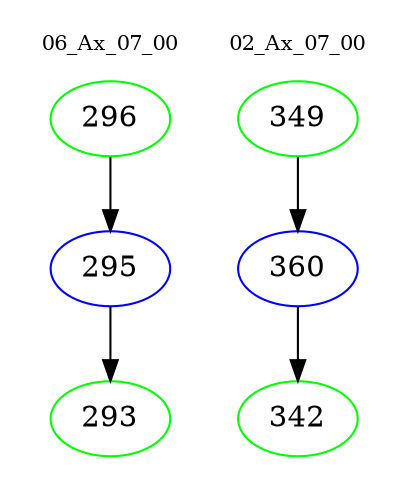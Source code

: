 digraph{
subgraph cluster_0 {
color = white
label = "06_Ax_07_00";
fontsize=10;
T0_296 [label="296", color="green"]
T0_296 -> T0_295 [color="black"]
T0_295 [label="295", color="blue"]
T0_295 -> T0_293 [color="black"]
T0_293 [label="293", color="green"]
}
subgraph cluster_1 {
color = white
label = "02_Ax_07_00";
fontsize=10;
T1_349 [label="349", color="green"]
T1_349 -> T1_360 [color="black"]
T1_360 [label="360", color="blue"]
T1_360 -> T1_342 [color="black"]
T1_342 [label="342", color="green"]
}
}
